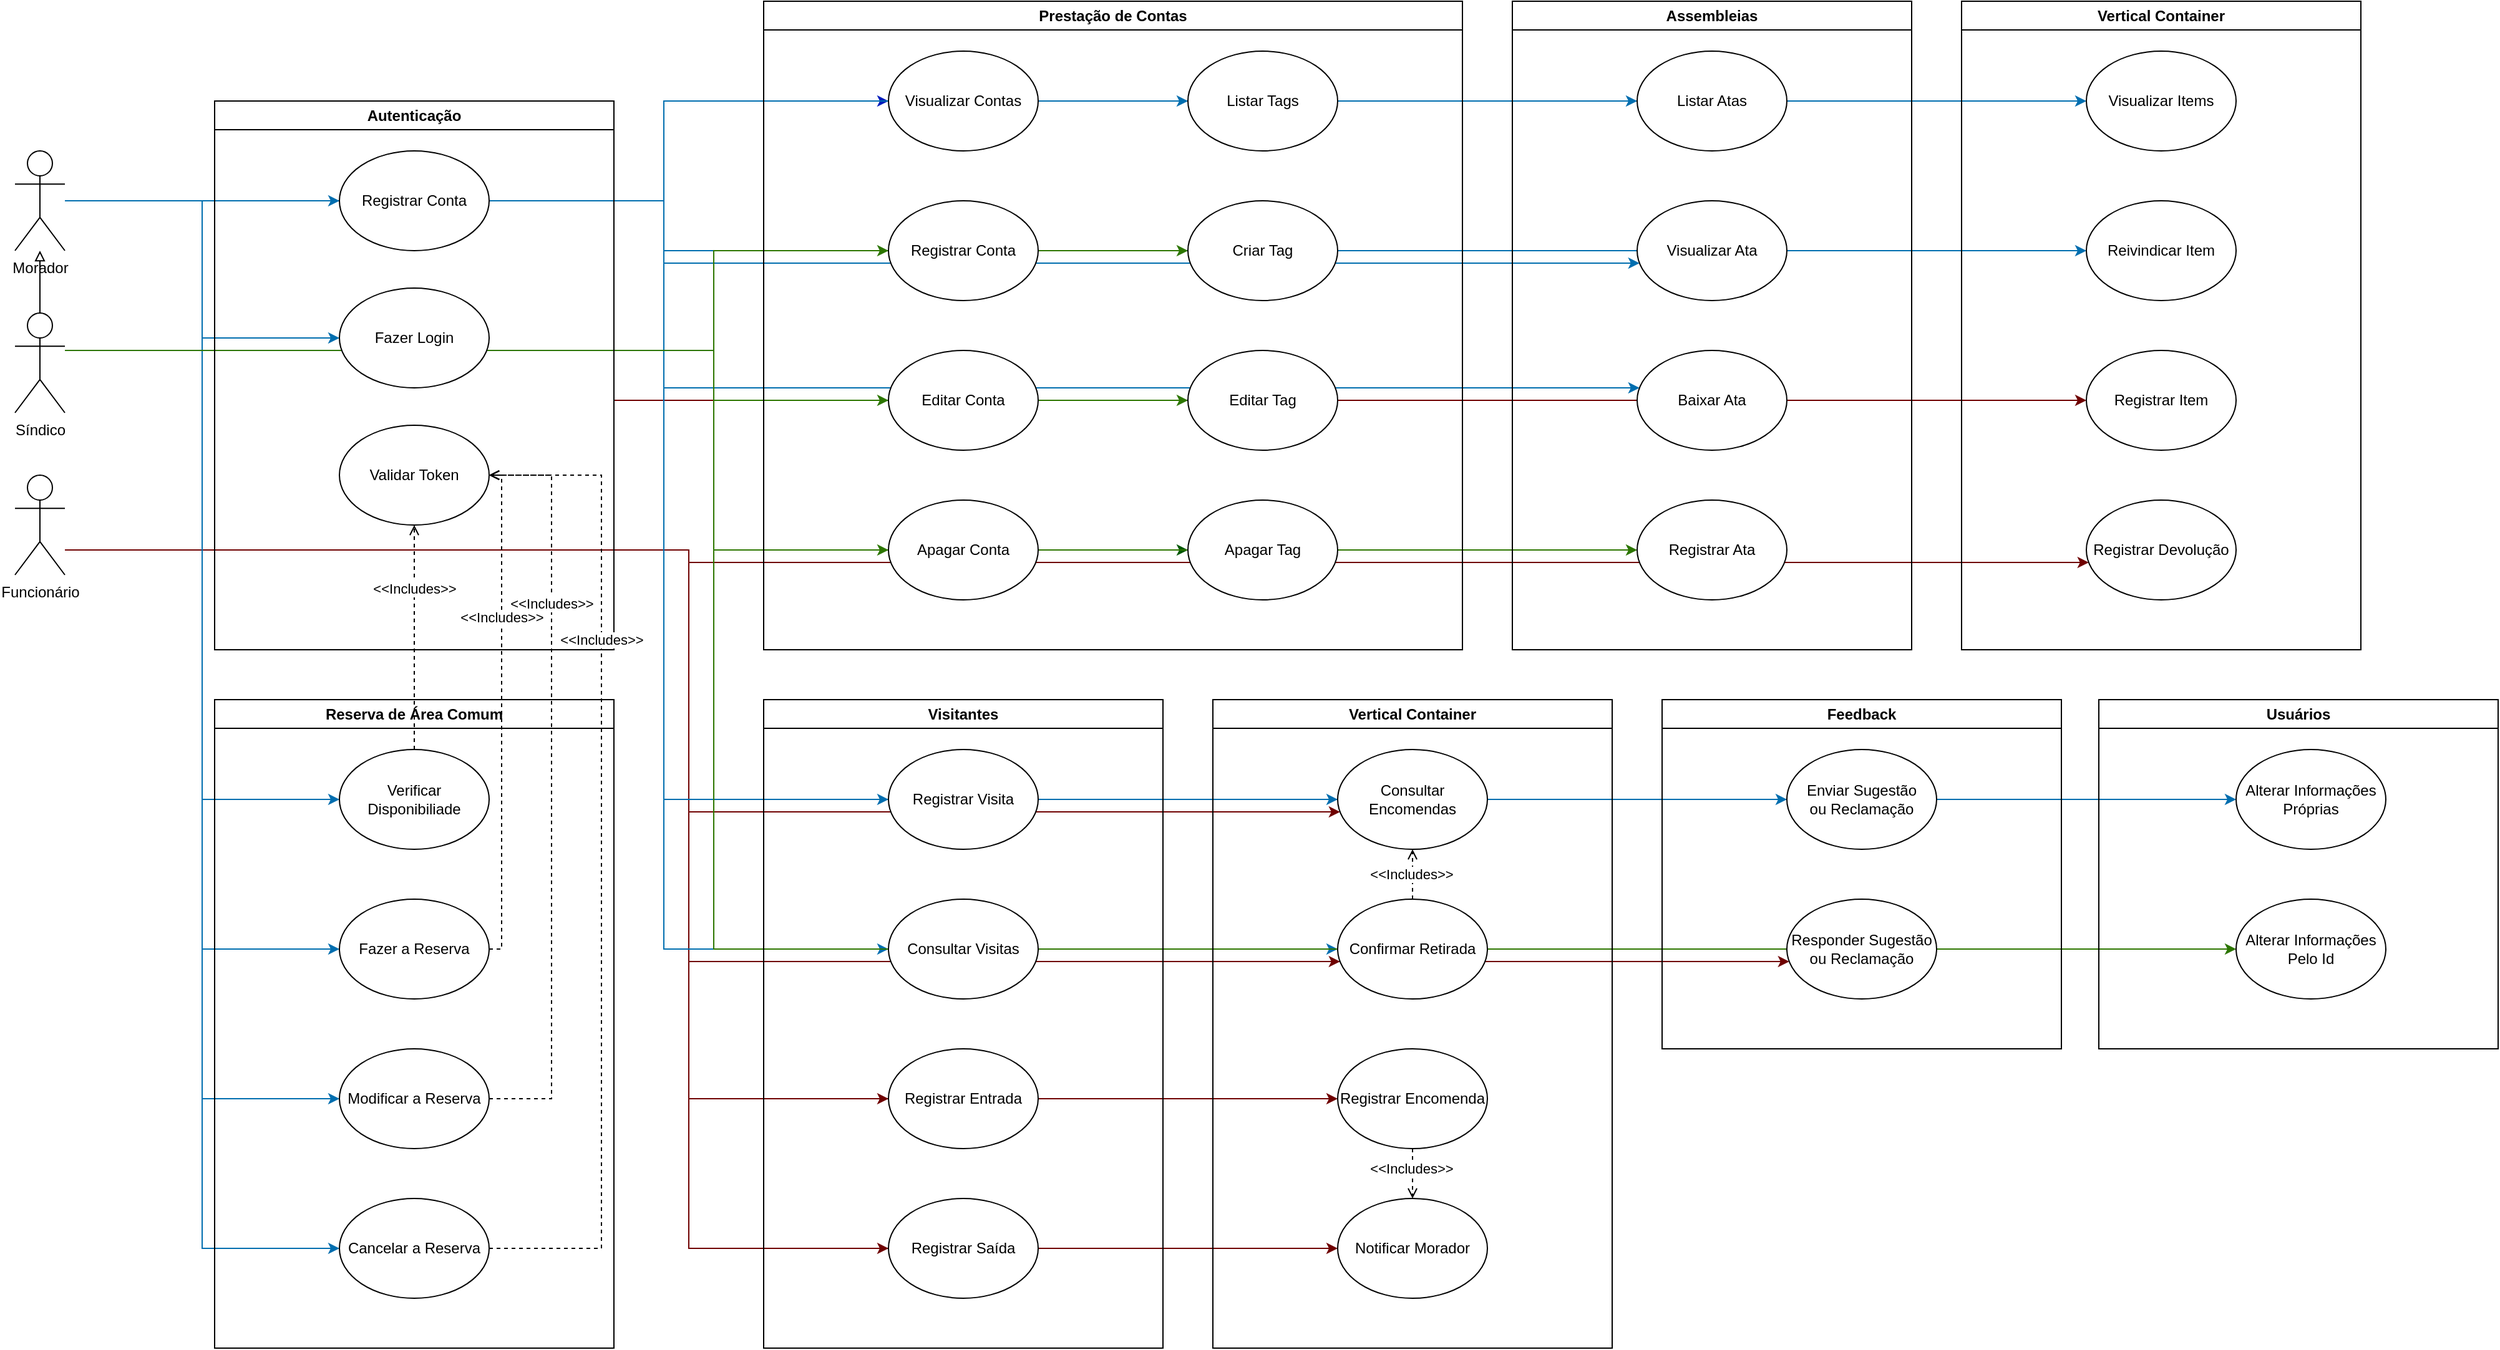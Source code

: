<mxfile version="26.2.14">
  <diagram name="Page-1" id="zuLVGnt89NWVNDSCUZC6">
    <mxGraphModel dx="2491" dy="1209" grid="1" gridSize="10" guides="1" tooltips="1" connect="1" arrows="1" fold="1" page="1" pageScale="1" pageWidth="2400" pageHeight="1500" math="0" shadow="0">
      <root>
        <mxCell id="0" />
        <mxCell id="1" parent="0" />
        <mxCell id="rDHHi_TD0cqusaaZg70z-271" style="edgeStyle=orthogonalEdgeStyle;rounded=0;orthogonalLoop=1;jettySize=auto;html=1;fillColor=#a20025;strokeColor=#6F0000;" parent="1" source="rDHHi_TD0cqusaaZg70z-216" target="rDHHi_TD0cqusaaZg70z-266" edge="1">
          <mxGeometry relative="1" as="geometry">
            <Array as="points">
              <mxPoint x="620" y="480" />
              <mxPoint x="620" y="490" />
            </Array>
          </mxGeometry>
        </mxCell>
        <mxCell id="rDHHi_TD0cqusaaZg70z-270" style="edgeStyle=orthogonalEdgeStyle;rounded=0;orthogonalLoop=1;jettySize=auto;html=1;fillColor=#a20025;strokeColor=#6F0000;" parent="1" source="rDHHi_TD0cqusaaZg70z-216" target="rDHHi_TD0cqusaaZg70z-265" edge="1">
          <mxGeometry relative="1" as="geometry">
            <Array as="points">
              <mxPoint x="560" y="480" />
              <mxPoint x="560" y="360" />
            </Array>
          </mxGeometry>
        </mxCell>
        <mxCell id="rDHHi_TD0cqusaaZg70z-261" style="edgeStyle=orthogonalEdgeStyle;rounded=0;orthogonalLoop=1;jettySize=auto;html=1;fillColor=#a20025;strokeColor=#6F0000;" parent="1" source="rDHHi_TD0cqusaaZg70z-216" target="rDHHi_TD0cqusaaZg70z-258" edge="1">
          <mxGeometry relative="1" as="geometry">
            <Array as="points">
              <mxPoint x="620" y="480" />
              <mxPoint x="620" y="810" />
            </Array>
          </mxGeometry>
        </mxCell>
        <mxCell id="rDHHi_TD0cqusaaZg70z-241" style="edgeStyle=orthogonalEdgeStyle;rounded=0;orthogonalLoop=1;jettySize=auto;html=1;fillColor=#a20025;strokeColor=#6F0000;" parent="1" source="rDHHi_TD0cqusaaZg70z-216" target="rDHHi_TD0cqusaaZg70z-227" edge="1">
          <mxGeometry relative="1" as="geometry">
            <Array as="points">
              <mxPoint x="620" y="480" />
              <mxPoint x="620" y="690" />
            </Array>
          </mxGeometry>
        </mxCell>
        <mxCell id="rDHHi_TD0cqusaaZg70z-240" style="edgeStyle=orthogonalEdgeStyle;rounded=0;orthogonalLoop=1;jettySize=auto;html=1;fillColor=#a20025;strokeColor=#6F0000;" parent="1" source="rDHHi_TD0cqusaaZg70z-216" target="rDHHi_TD0cqusaaZg70z-232" edge="1">
          <mxGeometry relative="1" as="geometry">
            <Array as="points">
              <mxPoint x="620" y="480" />
              <mxPoint x="620" y="810" />
            </Array>
          </mxGeometry>
        </mxCell>
        <mxCell id="rDHHi_TD0cqusaaZg70z-239" style="edgeStyle=orthogonalEdgeStyle;rounded=0;orthogonalLoop=1;jettySize=auto;html=1;fillColor=#a20025;strokeColor=#6F0000;" parent="1" source="rDHHi_TD0cqusaaZg70z-216" target="rDHHi_TD0cqusaaZg70z-229" edge="1">
          <mxGeometry relative="1" as="geometry">
            <Array as="points">
              <mxPoint x="620" y="480" />
              <mxPoint x="620" y="1040" />
            </Array>
          </mxGeometry>
        </mxCell>
        <mxCell id="rDHHi_TD0cqusaaZg70z-238" style="edgeStyle=orthogonalEdgeStyle;rounded=0;orthogonalLoop=1;jettySize=auto;html=1;fillColor=#a20025;strokeColor=#6F0000;" parent="1" source="rDHHi_TD0cqusaaZg70z-216" target="rDHHi_TD0cqusaaZg70z-228" edge="1">
          <mxGeometry relative="1" as="geometry">
            <Array as="points">
              <mxPoint x="620" y="480" />
              <mxPoint x="620" y="920" />
            </Array>
          </mxGeometry>
        </mxCell>
        <mxCell id="rDHHi_TD0cqusaaZg70z-223" style="edgeStyle=orthogonalEdgeStyle;rounded=0;orthogonalLoop=1;jettySize=auto;html=1;entryX=0;entryY=0.5;entryDx=0;entryDy=0;fillColor=#a20025;strokeColor=#6F0000;" parent="1" source="rDHHi_TD0cqusaaZg70z-216" target="rDHHi_TD0cqusaaZg70z-221" edge="1">
          <mxGeometry relative="1" as="geometry">
            <Array as="points">
              <mxPoint x="620" y="480" />
              <mxPoint x="620" y="1040" />
            </Array>
          </mxGeometry>
        </mxCell>
        <mxCell id="rDHHi_TD0cqusaaZg70z-222" style="edgeStyle=orthogonalEdgeStyle;rounded=0;orthogonalLoop=1;jettySize=auto;html=1;entryX=0;entryY=0.5;entryDx=0;entryDy=0;fillColor=#a20025;strokeColor=#6F0000;" parent="1" source="rDHHi_TD0cqusaaZg70z-216" target="rDHHi_TD0cqusaaZg70z-220" edge="1">
          <mxGeometry relative="1" as="geometry">
            <Array as="points">
              <mxPoint x="620" y="480" />
              <mxPoint x="620" y="920" />
            </Array>
          </mxGeometry>
        </mxCell>
        <mxCell id="rDHHi_TD0cqusaaZg70z-167" style="edgeStyle=orthogonalEdgeStyle;rounded=0;orthogonalLoop=1;jettySize=auto;html=1;entryX=0;entryY=0.5;entryDx=0;entryDy=0;fillColor=#1ba1e2;strokeColor=#006EAF;" parent="1" source="rDHHi_TD0cqusaaZg70z-161" target="rDHHi_TD0cqusaaZg70z-166" edge="1">
          <mxGeometry relative="1" as="geometry" />
        </mxCell>
        <mxCell id="rDHHi_TD0cqusaaZg70z-170" style="edgeStyle=orthogonalEdgeStyle;rounded=0;orthogonalLoop=1;jettySize=auto;html=1;entryX=0;entryY=0.5;entryDx=0;entryDy=0;fillColor=#1ba1e2;strokeColor=#006EAF;" parent="1" source="rDHHi_TD0cqusaaZg70z-161" target="rDHHi_TD0cqusaaZg70z-168" edge="1">
          <mxGeometry relative="1" as="geometry" />
        </mxCell>
        <mxCell id="rDHHi_TD0cqusaaZg70z-175" style="edgeStyle=orthogonalEdgeStyle;rounded=0;orthogonalLoop=1;jettySize=auto;html=1;entryX=0;entryY=0.5;entryDx=0;entryDy=0;fillColor=#1ba1e2;strokeColor=#006EAF;" parent="1" source="rDHHi_TD0cqusaaZg70z-161" target="rDHHi_TD0cqusaaZg70z-174" edge="1">
          <mxGeometry relative="1" as="geometry" />
        </mxCell>
        <mxCell id="rDHHi_TD0cqusaaZg70z-177" style="edgeStyle=orthogonalEdgeStyle;rounded=0;orthogonalLoop=1;jettySize=auto;html=1;entryX=0;entryY=0.5;entryDx=0;entryDy=0;fillColor=#1ba1e2;strokeColor=#006EAF;" parent="1" source="rDHHi_TD0cqusaaZg70z-161" target="rDHHi_TD0cqusaaZg70z-176" edge="1">
          <mxGeometry relative="1" as="geometry" />
        </mxCell>
        <mxCell id="rDHHi_TD0cqusaaZg70z-185" style="edgeStyle=orthogonalEdgeStyle;rounded=0;orthogonalLoop=1;jettySize=auto;html=1;entryX=0;entryY=0.5;entryDx=0;entryDy=0;fillColor=#1ba1e2;strokeColor=#006EAF;" parent="1" source="rDHHi_TD0cqusaaZg70z-161" target="rDHHi_TD0cqusaaZg70z-182" edge="1">
          <mxGeometry relative="1" as="geometry" />
        </mxCell>
        <mxCell id="rDHHi_TD0cqusaaZg70z-190" style="edgeStyle=orthogonalEdgeStyle;rounded=0;orthogonalLoop=1;jettySize=auto;html=1;entryX=0;entryY=0.5;entryDx=0;entryDy=0;fillColor=#1ba1e2;strokeColor=#006EAF;" parent="1" source="rDHHi_TD0cqusaaZg70z-161" target="rDHHi_TD0cqusaaZg70z-186" edge="1">
          <mxGeometry relative="1" as="geometry" />
        </mxCell>
        <mxCell id="rDHHi_TD0cqusaaZg70z-206" style="edgeStyle=orthogonalEdgeStyle;rounded=0;orthogonalLoop=1;jettySize=auto;html=1;entryX=0;entryY=0.5;entryDx=0;entryDy=0;fillColor=#0050ef;strokeColor=#001DBC;" parent="1" source="rDHHi_TD0cqusaaZg70z-161" target="rDHHi_TD0cqusaaZg70z-199" edge="1">
          <mxGeometry relative="1" as="geometry">
            <Array as="points">
              <mxPoint x="600" y="200" />
              <mxPoint x="600" y="120" />
            </Array>
          </mxGeometry>
        </mxCell>
        <mxCell id="rDHHi_TD0cqusaaZg70z-207" style="edgeStyle=orthogonalEdgeStyle;rounded=0;orthogonalLoop=1;jettySize=auto;html=1;entryX=0;entryY=0.5;entryDx=0;entryDy=0;fillColor=#1ba1e2;strokeColor=#006EAF;" parent="1" source="rDHHi_TD0cqusaaZg70z-161" target="rDHHi_TD0cqusaaZg70z-205" edge="1">
          <mxGeometry relative="1" as="geometry">
            <Array as="points">
              <mxPoint x="600" y="200" />
              <mxPoint x="600" y="120" />
            </Array>
          </mxGeometry>
        </mxCell>
        <mxCell id="rDHHi_TD0cqusaaZg70z-224" style="edgeStyle=orthogonalEdgeStyle;rounded=0;orthogonalLoop=1;jettySize=auto;html=1;entryX=0;entryY=0.5;entryDx=0;entryDy=0;fillColor=#1ba1e2;strokeColor=#006EAF;" parent="1" source="rDHHi_TD0cqusaaZg70z-161" target="rDHHi_TD0cqusaaZg70z-218" edge="1">
          <mxGeometry relative="1" as="geometry">
            <Array as="points">
              <mxPoint x="600" y="200" />
              <mxPoint x="600" y="680" />
            </Array>
          </mxGeometry>
        </mxCell>
        <mxCell id="rDHHi_TD0cqusaaZg70z-225" style="edgeStyle=orthogonalEdgeStyle;rounded=0;orthogonalLoop=1;jettySize=auto;html=1;entryX=0;entryY=0.5;entryDx=0;entryDy=0;fillColor=#1ba1e2;strokeColor=#006EAF;" parent="1" source="rDHHi_TD0cqusaaZg70z-161" target="rDHHi_TD0cqusaaZg70z-219" edge="1">
          <mxGeometry relative="1" as="geometry">
            <Array as="points">
              <mxPoint x="600" y="200" />
              <mxPoint x="600" y="800" />
            </Array>
          </mxGeometry>
        </mxCell>
        <mxCell id="rDHHi_TD0cqusaaZg70z-235" style="edgeStyle=orthogonalEdgeStyle;rounded=0;orthogonalLoop=1;jettySize=auto;html=1;entryX=0;entryY=0.5;entryDx=0;entryDy=0;fillColor=#1ba1e2;strokeColor=#006EAF;" parent="1" source="rDHHi_TD0cqusaaZg70z-161" target="rDHHi_TD0cqusaaZg70z-227" edge="1">
          <mxGeometry relative="1" as="geometry">
            <Array as="points">
              <mxPoint x="600" y="200" />
              <mxPoint x="600" y="680" />
            </Array>
          </mxGeometry>
        </mxCell>
        <mxCell id="rDHHi_TD0cqusaaZg70z-237" style="edgeStyle=orthogonalEdgeStyle;rounded=0;orthogonalLoop=1;jettySize=auto;html=1;entryX=0;entryY=0.5;entryDx=0;entryDy=0;fillColor=#1ba1e2;strokeColor=#006EAF;" parent="1" source="rDHHi_TD0cqusaaZg70z-161" target="rDHHi_TD0cqusaaZg70z-232" edge="1">
          <mxGeometry relative="1" as="geometry">
            <Array as="points">
              <mxPoint x="600" y="200" />
              <mxPoint x="600" y="800" />
            </Array>
          </mxGeometry>
        </mxCell>
        <mxCell id="rDHHi_TD0cqusaaZg70z-247" style="edgeStyle=orthogonalEdgeStyle;rounded=0;orthogonalLoop=1;jettySize=auto;html=1;fillColor=#1ba1e2;strokeColor=#006EAF;" parent="1" source="rDHHi_TD0cqusaaZg70z-161" target="rDHHi_TD0cqusaaZg70z-243" edge="1">
          <mxGeometry relative="1" as="geometry">
            <Array as="points">
              <mxPoint x="600" y="200" />
              <mxPoint x="600" y="120" />
            </Array>
          </mxGeometry>
        </mxCell>
        <mxCell id="rDHHi_TD0cqusaaZg70z-248" style="edgeStyle=orthogonalEdgeStyle;rounded=0;orthogonalLoop=1;jettySize=auto;html=1;fillColor=#1ba1e2;strokeColor=#006EAF;" parent="1" source="rDHHi_TD0cqusaaZg70z-161" target="rDHHi_TD0cqusaaZg70z-244" edge="1">
          <mxGeometry relative="1" as="geometry">
            <Array as="points">
              <mxPoint x="600" y="200" />
              <mxPoint x="600" y="250" />
            </Array>
          </mxGeometry>
        </mxCell>
        <mxCell id="rDHHi_TD0cqusaaZg70z-249" style="edgeStyle=orthogonalEdgeStyle;rounded=0;orthogonalLoop=1;jettySize=auto;html=1;fillColor=#1ba1e2;strokeColor=#006EAF;" parent="1" source="rDHHi_TD0cqusaaZg70z-161" target="rDHHi_TD0cqusaaZg70z-246" edge="1">
          <mxGeometry relative="1" as="geometry">
            <Array as="points">
              <mxPoint x="600" y="200" />
              <mxPoint x="600" y="350" />
            </Array>
          </mxGeometry>
        </mxCell>
        <mxCell id="rDHHi_TD0cqusaaZg70z-260" style="edgeStyle=orthogonalEdgeStyle;rounded=0;orthogonalLoop=1;jettySize=auto;html=1;entryX=0;entryY=0.5;entryDx=0;entryDy=0;fillColor=#1ba1e2;strokeColor=#006EAF;" parent="1" source="rDHHi_TD0cqusaaZg70z-161" target="rDHHi_TD0cqusaaZg70z-257" edge="1">
          <mxGeometry relative="1" as="geometry">
            <Array as="points">
              <mxPoint x="600" y="200" />
              <mxPoint x="600" y="680" />
            </Array>
          </mxGeometry>
        </mxCell>
        <mxCell id="rDHHi_TD0cqusaaZg70z-267" style="edgeStyle=orthogonalEdgeStyle;rounded=0;orthogonalLoop=1;jettySize=auto;html=1;entryX=0;entryY=0.5;entryDx=0;entryDy=0;fillColor=#1ba1e2;strokeColor=#006EAF;" parent="1" source="rDHHi_TD0cqusaaZg70z-161" target="rDHHi_TD0cqusaaZg70z-263" edge="1">
          <mxGeometry relative="1" as="geometry">
            <Array as="points">
              <mxPoint x="600" y="200" />
              <mxPoint x="600" y="120" />
            </Array>
          </mxGeometry>
        </mxCell>
        <mxCell id="rDHHi_TD0cqusaaZg70z-268" style="edgeStyle=orthogonalEdgeStyle;rounded=0;orthogonalLoop=1;jettySize=auto;html=1;entryX=0;entryY=0.5;entryDx=0;entryDy=0;fillColor=#1ba1e2;strokeColor=#006EAF;" parent="1" source="rDHHi_TD0cqusaaZg70z-161" target="rDHHi_TD0cqusaaZg70z-264" edge="1">
          <mxGeometry relative="1" as="geometry">
            <Array as="points">
              <mxPoint x="600" y="200" />
              <mxPoint x="600" y="240" />
            </Array>
          </mxGeometry>
        </mxCell>
        <mxCell id="PcseFAsvbBpZ7DcTTn1L-4" style="edgeStyle=orthogonalEdgeStyle;rounded=0;orthogonalLoop=1;jettySize=auto;html=1;fillColor=#1ba1e2;strokeColor=#006EAF;" edge="1" parent="1" source="rDHHi_TD0cqusaaZg70z-161" target="PcseFAsvbBpZ7DcTTn1L-3">
          <mxGeometry relative="1" as="geometry">
            <Array as="points">
              <mxPoint x="600" y="200" />
              <mxPoint x="600" y="680" />
            </Array>
          </mxGeometry>
        </mxCell>
        <mxCell id="rDHHi_TD0cqusaaZg70z-161" value="Morador" style="shape=umlActor;verticalLabelPosition=bottom;verticalAlign=top;html=1;outlineConnect=0;" parent="1" vertex="1">
          <mxGeometry x="80" y="160" width="40" height="80" as="geometry" />
        </mxCell>
        <mxCell id="rDHHi_TD0cqusaaZg70z-172" style="edgeStyle=orthogonalEdgeStyle;rounded=0;orthogonalLoop=1;jettySize=auto;html=1;endArrow=block;endFill=0;" parent="1" source="rDHHi_TD0cqusaaZg70z-162" target="rDHHi_TD0cqusaaZg70z-161" edge="1">
          <mxGeometry relative="1" as="geometry" />
        </mxCell>
        <mxCell id="rDHHi_TD0cqusaaZg70z-208" style="edgeStyle=orthogonalEdgeStyle;rounded=0;orthogonalLoop=1;jettySize=auto;html=1;fillColor=#60a917;strokeColor=#2D7600;" parent="1" source="rDHHi_TD0cqusaaZg70z-162" target="rDHHi_TD0cqusaaZg70z-198" edge="1">
          <mxGeometry relative="1" as="geometry">
            <Array as="points">
              <mxPoint x="640" y="320" />
              <mxPoint x="640" y="240" />
            </Array>
          </mxGeometry>
        </mxCell>
        <mxCell id="rDHHi_TD0cqusaaZg70z-209" style="edgeStyle=orthogonalEdgeStyle;rounded=0;orthogonalLoop=1;jettySize=auto;html=1;fillColor=#60a917;strokeColor=#2D7600;" parent="1" source="rDHHi_TD0cqusaaZg70z-162" target="rDHHi_TD0cqusaaZg70z-201" edge="1">
          <mxGeometry relative="1" as="geometry">
            <Array as="points">
              <mxPoint x="640" y="320" />
              <mxPoint x="640" y="360" />
            </Array>
          </mxGeometry>
        </mxCell>
        <mxCell id="rDHHi_TD0cqusaaZg70z-210" style="edgeStyle=orthogonalEdgeStyle;rounded=0;orthogonalLoop=1;jettySize=auto;html=1;entryX=0;entryY=0.5;entryDx=0;entryDy=0;fillColor=#60a917;strokeColor=#2D7600;" parent="1" source="rDHHi_TD0cqusaaZg70z-162" target="rDHHi_TD0cqusaaZg70z-200" edge="1">
          <mxGeometry relative="1" as="geometry">
            <Array as="points">
              <mxPoint x="640" y="320" />
              <mxPoint x="640" y="480" />
            </Array>
          </mxGeometry>
        </mxCell>
        <mxCell id="rDHHi_TD0cqusaaZg70z-211" style="edgeStyle=orthogonalEdgeStyle;rounded=0;orthogonalLoop=1;jettySize=auto;html=1;fillColor=#60a917;strokeColor=#2D7600;" parent="1" source="rDHHi_TD0cqusaaZg70z-162" target="rDHHi_TD0cqusaaZg70z-202" edge="1">
          <mxGeometry relative="1" as="geometry">
            <Array as="points">
              <mxPoint x="640" y="320" />
              <mxPoint x="640" y="240" />
            </Array>
          </mxGeometry>
        </mxCell>
        <mxCell id="rDHHi_TD0cqusaaZg70z-212" style="edgeStyle=orthogonalEdgeStyle;rounded=0;orthogonalLoop=1;jettySize=auto;html=1;fillColor=#60a917;strokeColor=#2D7600;" parent="1" source="rDHHi_TD0cqusaaZg70z-162" target="rDHHi_TD0cqusaaZg70z-203" edge="1">
          <mxGeometry relative="1" as="geometry">
            <Array as="points">
              <mxPoint x="640" y="320" />
              <mxPoint x="640" y="360" />
            </Array>
          </mxGeometry>
        </mxCell>
        <mxCell id="rDHHi_TD0cqusaaZg70z-213" style="edgeStyle=orthogonalEdgeStyle;rounded=0;orthogonalLoop=1;jettySize=auto;html=1;entryX=0;entryY=0.5;entryDx=0;entryDy=0;fillColor=#008a00;strokeColor=#005700;" parent="1" source="rDHHi_TD0cqusaaZg70z-162" target="rDHHi_TD0cqusaaZg70z-204" edge="1">
          <mxGeometry relative="1" as="geometry">
            <Array as="points">
              <mxPoint x="640" y="320" />
              <mxPoint x="640" y="480" />
            </Array>
          </mxGeometry>
        </mxCell>
        <mxCell id="rDHHi_TD0cqusaaZg70z-250" style="edgeStyle=orthogonalEdgeStyle;rounded=0;orthogonalLoop=1;jettySize=auto;html=1;entryX=0;entryY=0.5;entryDx=0;entryDy=0;fillColor=#60a917;strokeColor=#2D7600;" parent="1" source="rDHHi_TD0cqusaaZg70z-162" target="rDHHi_TD0cqusaaZg70z-245" edge="1">
          <mxGeometry relative="1" as="geometry">
            <Array as="points">
              <mxPoint x="640" y="320" />
              <mxPoint x="640" y="480" />
            </Array>
          </mxGeometry>
        </mxCell>
        <mxCell id="PcseFAsvbBpZ7DcTTn1L-5" style="edgeStyle=orthogonalEdgeStyle;rounded=0;orthogonalLoop=1;jettySize=auto;html=1;entryX=0;entryY=0.5;entryDx=0;entryDy=0;fillColor=#60a917;strokeColor=#2D7600;" edge="1" parent="1" source="rDHHi_TD0cqusaaZg70z-162" target="PcseFAsvbBpZ7DcTTn1L-2">
          <mxGeometry relative="1" as="geometry">
            <Array as="points">
              <mxPoint x="640" y="320" />
              <mxPoint x="640" y="800" />
            </Array>
          </mxGeometry>
        </mxCell>
        <mxCell id="rDHHi_TD0cqusaaZg70z-162" value="Sí&lt;span style=&quot;background-color: transparent; color: light-dark(rgb(0, 0, 0), rgb(255, 255, 255));&quot;&gt;ndico&lt;/span&gt;" style="shape=umlActor;verticalLabelPosition=bottom;verticalAlign=top;html=1;outlineConnect=0;" parent="1" vertex="1">
          <mxGeometry x="80" y="290" width="40" height="80" as="geometry" />
        </mxCell>
        <mxCell id="rDHHi_TD0cqusaaZg70z-163" value="Autenticação" style="swimlane;whiteSpace=wrap;html=1;" parent="1" vertex="1">
          <mxGeometry x="240" y="120" width="320" height="440" as="geometry">
            <mxRectangle x="2600" y="2520" width="110" height="30" as="alternateBounds" />
          </mxGeometry>
        </mxCell>
        <mxCell id="rDHHi_TD0cqusaaZg70z-166" value="Registrar Conta" style="ellipse;whiteSpace=wrap;html=1;" parent="rDHHi_TD0cqusaaZg70z-163" vertex="1">
          <mxGeometry x="100" y="40" width="120" height="80" as="geometry" />
        </mxCell>
        <mxCell id="rDHHi_TD0cqusaaZg70z-168" value="Fazer Login" style="ellipse;whiteSpace=wrap;html=1;" parent="rDHHi_TD0cqusaaZg70z-163" vertex="1">
          <mxGeometry x="100" y="150" width="120" height="80" as="geometry" />
        </mxCell>
        <mxCell id="rDHHi_TD0cqusaaZg70z-169" value="Validar Token" style="ellipse;whiteSpace=wrap;html=1;" parent="rDHHi_TD0cqusaaZg70z-163" vertex="1">
          <mxGeometry x="100" y="260" width="120" height="80" as="geometry" />
        </mxCell>
        <mxCell id="rDHHi_TD0cqusaaZg70z-173" value="Reserva de Área Comum" style="swimlane;whiteSpace=wrap;html=1;" parent="1" vertex="1">
          <mxGeometry x="240" y="600" width="320" height="520" as="geometry">
            <mxRectangle x="2600" y="2990" width="180" height="30" as="alternateBounds" />
          </mxGeometry>
        </mxCell>
        <mxCell id="rDHHi_TD0cqusaaZg70z-174" value="Verificar Disponibiliade" style="ellipse;whiteSpace=wrap;html=1;" parent="rDHHi_TD0cqusaaZg70z-173" vertex="1">
          <mxGeometry x="100" y="40" width="120" height="80" as="geometry" />
        </mxCell>
        <mxCell id="rDHHi_TD0cqusaaZg70z-176" value="Fazer a Reserva" style="ellipse;whiteSpace=wrap;html=1;" parent="rDHHi_TD0cqusaaZg70z-173" vertex="1">
          <mxGeometry x="100" y="160" width="120" height="80" as="geometry" />
        </mxCell>
        <mxCell id="rDHHi_TD0cqusaaZg70z-182" value="Modificar a Reserva" style="ellipse;whiteSpace=wrap;html=1;" parent="rDHHi_TD0cqusaaZg70z-173" vertex="1">
          <mxGeometry x="100" y="280" width="120" height="80" as="geometry" />
        </mxCell>
        <mxCell id="rDHHi_TD0cqusaaZg70z-186" value="Cancelar a Reserva" style="ellipse;whiteSpace=wrap;html=1;" parent="rDHHi_TD0cqusaaZg70z-173" vertex="1">
          <mxGeometry x="100" y="400" width="120" height="80" as="geometry" />
        </mxCell>
        <mxCell id="rDHHi_TD0cqusaaZg70z-178" style="edgeStyle=orthogonalEdgeStyle;rounded=0;orthogonalLoop=1;jettySize=auto;html=1;entryX=0.5;entryY=1;entryDx=0;entryDy=0;endArrow=open;endFill=0;dashed=1;strokeColor=default;" parent="1" source="rDHHi_TD0cqusaaZg70z-174" target="rDHHi_TD0cqusaaZg70z-169" edge="1">
          <mxGeometry relative="1" as="geometry" />
        </mxCell>
        <mxCell id="rDHHi_TD0cqusaaZg70z-179" value="&amp;lt;&amp;lt;Includes&amp;gt;&amp;gt;" style="edgeLabel;html=1;align=center;verticalAlign=middle;resizable=0;points=[];" parent="rDHHi_TD0cqusaaZg70z-178" vertex="1" connectable="0">
          <mxGeometry x="0.141" relative="1" as="geometry">
            <mxPoint y="-27" as="offset" />
          </mxGeometry>
        </mxCell>
        <mxCell id="rDHHi_TD0cqusaaZg70z-180" style="edgeStyle=orthogonalEdgeStyle;rounded=0;orthogonalLoop=1;jettySize=auto;html=1;entryX=1;entryY=0.5;entryDx=0;entryDy=0;dashed=1;endArrow=open;endFill=0;" parent="1" source="rDHHi_TD0cqusaaZg70z-176" target="rDHHi_TD0cqusaaZg70z-169" edge="1">
          <mxGeometry relative="1" as="geometry">
            <Array as="points">
              <mxPoint x="470" y="800" />
              <mxPoint x="470" y="420" />
            </Array>
          </mxGeometry>
        </mxCell>
        <mxCell id="rDHHi_TD0cqusaaZg70z-181" value="&amp;lt;&amp;lt;Includes&amp;gt;&amp;gt;" style="edgeLabel;html=1;align=center;verticalAlign=middle;resizable=0;points=[];" parent="rDHHi_TD0cqusaaZg70z-180" vertex="1" connectable="0">
          <mxGeometry x="0.357" y="1" relative="1" as="geometry">
            <mxPoint x="1" y="-5" as="offset" />
          </mxGeometry>
        </mxCell>
        <mxCell id="rDHHi_TD0cqusaaZg70z-183" style="edgeStyle=orthogonalEdgeStyle;rounded=0;orthogonalLoop=1;jettySize=auto;html=1;entryX=1;entryY=0.5;entryDx=0;entryDy=0;dashed=1;endArrow=open;endFill=0;exitX=1;exitY=0.5;exitDx=0;exitDy=0;" parent="1" source="rDHHi_TD0cqusaaZg70z-182" target="rDHHi_TD0cqusaaZg70z-169" edge="1">
          <mxGeometry relative="1" as="geometry">
            <mxPoint x="470" y="950" as="sourcePoint" />
            <Array as="points">
              <mxPoint x="510" y="920" />
              <mxPoint x="510" y="420" />
            </Array>
          </mxGeometry>
        </mxCell>
        <mxCell id="rDHHi_TD0cqusaaZg70z-184" value="&amp;lt;&amp;lt;Includes&amp;gt;&amp;gt;" style="edgeLabel;html=1;align=center;verticalAlign=middle;resizable=0;points=[];" parent="rDHHi_TD0cqusaaZg70z-183" vertex="1" connectable="0">
          <mxGeometry x="0.42" relative="1" as="geometry">
            <mxPoint y="-21" as="offset" />
          </mxGeometry>
        </mxCell>
        <mxCell id="rDHHi_TD0cqusaaZg70z-187" style="edgeStyle=orthogonalEdgeStyle;rounded=0;orthogonalLoop=1;jettySize=auto;html=1;entryX=1;entryY=0.5;entryDx=0;entryDy=0;dashed=1;endArrow=open;endFill=0;exitX=1;exitY=0.5;exitDx=0;exitDy=0;movable=1;resizable=1;rotatable=1;deletable=1;editable=1;locked=0;connectable=1;" parent="1" source="rDHHi_TD0cqusaaZg70z-186" target="rDHHi_TD0cqusaaZg70z-169" edge="1">
          <mxGeometry relative="1" as="geometry">
            <mxPoint x="470" y="1080" as="sourcePoint" />
            <Array as="points">
              <mxPoint x="550" y="1040" />
              <mxPoint x="550" y="420" />
            </Array>
          </mxGeometry>
        </mxCell>
        <mxCell id="rDHHi_TD0cqusaaZg70z-189" value="&amp;lt;&amp;lt;Includes&amp;gt;&amp;gt;" style="edgeLabel;html=1;align=center;verticalAlign=middle;resizable=0;points=[];" parent="rDHHi_TD0cqusaaZg70z-187" vertex="1" connectable="0">
          <mxGeometry x="0.437" y="1" relative="1" as="geometry">
            <mxPoint x="1" y="-3" as="offset" />
          </mxGeometry>
        </mxCell>
        <mxCell id="rDHHi_TD0cqusaaZg70z-197" value="Prestação de Contas" style="swimlane;whiteSpace=wrap;html=1;" parent="1" vertex="1">
          <mxGeometry x="680" y="40" width="560" height="520" as="geometry" />
        </mxCell>
        <mxCell id="rDHHi_TD0cqusaaZg70z-198" value="Registrar Conta" style="ellipse;whiteSpace=wrap;html=1;container=0;" parent="rDHHi_TD0cqusaaZg70z-197" vertex="1">
          <mxGeometry x="100" y="160" width="120" height="80" as="geometry" />
        </mxCell>
        <mxCell id="rDHHi_TD0cqusaaZg70z-201" value="Editar Conta" style="ellipse;whiteSpace=wrap;html=1;container=0;" parent="rDHHi_TD0cqusaaZg70z-197" vertex="1">
          <mxGeometry x="100" y="280" width="120" height="80" as="geometry" />
        </mxCell>
        <mxCell id="rDHHi_TD0cqusaaZg70z-200" value="Apagar Conta" style="ellipse;whiteSpace=wrap;html=1;container=0;" parent="rDHHi_TD0cqusaaZg70z-197" vertex="1">
          <mxGeometry x="100" y="400" width="120" height="80" as="geometry" />
        </mxCell>
        <mxCell id="rDHHi_TD0cqusaaZg70z-199" value="Visualizar Contas" style="ellipse;whiteSpace=wrap;html=1;container=0;" parent="rDHHi_TD0cqusaaZg70z-197" vertex="1">
          <mxGeometry x="100" y="40" width="120" height="80" as="geometry" />
        </mxCell>
        <mxCell id="rDHHi_TD0cqusaaZg70z-205" value="Listar Tags" style="ellipse;whiteSpace=wrap;html=1;container=0;" parent="rDHHi_TD0cqusaaZg70z-197" vertex="1">
          <mxGeometry x="340" y="40" width="120" height="80" as="geometry" />
        </mxCell>
        <mxCell id="rDHHi_TD0cqusaaZg70z-202" value="Criar Tag" style="ellipse;whiteSpace=wrap;html=1;container=0;" parent="rDHHi_TD0cqusaaZg70z-197" vertex="1">
          <mxGeometry x="340" y="160" width="120" height="80" as="geometry" />
        </mxCell>
        <mxCell id="rDHHi_TD0cqusaaZg70z-203" value="Editar Tag" style="ellipse;whiteSpace=wrap;html=1;container=0;" parent="rDHHi_TD0cqusaaZg70z-197" vertex="1">
          <mxGeometry x="340" y="280" width="120" height="80" as="geometry" />
        </mxCell>
        <mxCell id="rDHHi_TD0cqusaaZg70z-204" value="Apagar Tag" style="ellipse;whiteSpace=wrap;html=1;container=0;" parent="rDHHi_TD0cqusaaZg70z-197" vertex="1">
          <mxGeometry x="340" y="400" width="120" height="80" as="geometry" />
        </mxCell>
        <mxCell id="rDHHi_TD0cqusaaZg70z-215" value="Visitantes" style="swimlane;whiteSpace=wrap;html=1;" parent="1" vertex="1">
          <mxGeometry x="680" y="600" width="320" height="520" as="geometry" />
        </mxCell>
        <mxCell id="rDHHi_TD0cqusaaZg70z-218" value="Registrar Visita" style="ellipse;whiteSpace=wrap;html=1;" parent="rDHHi_TD0cqusaaZg70z-215" vertex="1">
          <mxGeometry x="100" y="40" width="120" height="80" as="geometry" />
        </mxCell>
        <mxCell id="rDHHi_TD0cqusaaZg70z-219" value="Consultar Visitas" style="ellipse;whiteSpace=wrap;html=1;" parent="rDHHi_TD0cqusaaZg70z-215" vertex="1">
          <mxGeometry x="100" y="160" width="120" height="80" as="geometry" />
        </mxCell>
        <mxCell id="rDHHi_TD0cqusaaZg70z-220" value="Registrar Entrada" style="ellipse;whiteSpace=wrap;html=1;" parent="rDHHi_TD0cqusaaZg70z-215" vertex="1">
          <mxGeometry x="100" y="280" width="120" height="80" as="geometry" />
        </mxCell>
        <mxCell id="rDHHi_TD0cqusaaZg70z-221" value="Registrar Saída" style="ellipse;whiteSpace=wrap;html=1;" parent="rDHHi_TD0cqusaaZg70z-215" vertex="1">
          <mxGeometry x="100" y="400" width="120" height="80" as="geometry" />
        </mxCell>
        <mxCell id="rDHHi_TD0cqusaaZg70z-216" value="Funcionário" style="shape=umlActor;verticalLabelPosition=bottom;verticalAlign=top;html=1;outlineConnect=0;" parent="1" vertex="1">
          <mxGeometry x="80" y="420" width="40" height="80" as="geometry" />
        </mxCell>
        <mxCell id="rDHHi_TD0cqusaaZg70z-226" value="Vertical Container" style="swimlane;whiteSpace=wrap;html=1;" parent="1" vertex="1">
          <mxGeometry x="1040" y="600" width="320" height="520" as="geometry" />
        </mxCell>
        <mxCell id="rDHHi_TD0cqusaaZg70z-227" value="Consultar Encomendas" style="ellipse;whiteSpace=wrap;html=1;" parent="rDHHi_TD0cqusaaZg70z-226" vertex="1">
          <mxGeometry x="100" y="40" width="120" height="80" as="geometry" />
        </mxCell>
        <mxCell id="rDHHi_TD0cqusaaZg70z-233" style="edgeStyle=orthogonalEdgeStyle;rounded=0;orthogonalLoop=1;jettySize=auto;html=1;entryX=0.5;entryY=1;entryDx=0;entryDy=0;endArrow=open;endFill=0;dashed=1;" parent="rDHHi_TD0cqusaaZg70z-226" source="rDHHi_TD0cqusaaZg70z-232" target="rDHHi_TD0cqusaaZg70z-227" edge="1">
          <mxGeometry relative="1" as="geometry">
            <Array as="points">
              <mxPoint x="160" y="150" />
              <mxPoint x="160" y="150" />
            </Array>
          </mxGeometry>
        </mxCell>
        <mxCell id="rDHHi_TD0cqusaaZg70z-234" value="&amp;lt;&amp;lt;Includes&amp;gt;&amp;gt;" style="edgeLabel;html=1;align=center;verticalAlign=middle;resizable=0;points=[];" parent="rDHHi_TD0cqusaaZg70z-233" vertex="1" connectable="0">
          <mxGeometry x="0.01" y="1" relative="1" as="geometry">
            <mxPoint as="offset" />
          </mxGeometry>
        </mxCell>
        <mxCell id="rDHHi_TD0cqusaaZg70z-232" value="Confirmar Retirada" style="ellipse;whiteSpace=wrap;html=1;" parent="rDHHi_TD0cqusaaZg70z-226" vertex="1">
          <mxGeometry x="100" y="160" width="120" height="80" as="geometry" />
        </mxCell>
        <mxCell id="rDHHi_TD0cqusaaZg70z-230" style="edgeStyle=orthogonalEdgeStyle;rounded=0;orthogonalLoop=1;jettySize=auto;html=1;entryX=0.5;entryY=0;entryDx=0;entryDy=0;endArrow=open;endFill=0;dashed=1;" parent="rDHHi_TD0cqusaaZg70z-226" source="rDHHi_TD0cqusaaZg70z-228" target="rDHHi_TD0cqusaaZg70z-229" edge="1">
          <mxGeometry relative="1" as="geometry" />
        </mxCell>
        <mxCell id="rDHHi_TD0cqusaaZg70z-231" value="&amp;lt;&amp;lt;Includes&amp;gt;&amp;gt;" style="edgeLabel;html=1;align=center;verticalAlign=middle;resizable=0;points=[];" parent="rDHHi_TD0cqusaaZg70z-230" vertex="1" connectable="0">
          <mxGeometry x="-0.194" y="-1" relative="1" as="geometry">
            <mxPoint as="offset" />
          </mxGeometry>
        </mxCell>
        <mxCell id="rDHHi_TD0cqusaaZg70z-228" value="Registrar Encomenda" style="ellipse;whiteSpace=wrap;html=1;" parent="rDHHi_TD0cqusaaZg70z-226" vertex="1">
          <mxGeometry x="100" y="280" width="120" height="80" as="geometry" />
        </mxCell>
        <mxCell id="rDHHi_TD0cqusaaZg70z-229" value="Notificar Morador" style="ellipse;whiteSpace=wrap;html=1;" parent="rDHHi_TD0cqusaaZg70z-226" vertex="1">
          <mxGeometry x="100" y="400" width="120" height="80" as="geometry" />
        </mxCell>
        <mxCell id="rDHHi_TD0cqusaaZg70z-242" value="Assembleias" style="swimlane;whiteSpace=wrap;html=1;" parent="1" vertex="1">
          <mxGeometry x="1280" y="40" width="320" height="520" as="geometry" />
        </mxCell>
        <mxCell id="rDHHi_TD0cqusaaZg70z-243" value="Listar Atas" style="ellipse;whiteSpace=wrap;html=1;" parent="rDHHi_TD0cqusaaZg70z-242" vertex="1">
          <mxGeometry x="100" y="40" width="120" height="80" as="geometry" />
        </mxCell>
        <mxCell id="rDHHi_TD0cqusaaZg70z-244" value="Visualizar Ata" style="ellipse;whiteSpace=wrap;html=1;" parent="rDHHi_TD0cqusaaZg70z-242" vertex="1">
          <mxGeometry x="100" y="160" width="120" height="80" as="geometry" />
        </mxCell>
        <mxCell id="rDHHi_TD0cqusaaZg70z-245" value="Registrar Ata" style="ellipse;whiteSpace=wrap;html=1;" parent="rDHHi_TD0cqusaaZg70z-242" vertex="1">
          <mxGeometry x="100" y="400" width="120" height="80" as="geometry" />
        </mxCell>
        <mxCell id="rDHHi_TD0cqusaaZg70z-246" value="Baixar Ata" style="ellipse;whiteSpace=wrap;html=1;" parent="rDHHi_TD0cqusaaZg70z-242" vertex="1">
          <mxGeometry x="100" y="280" width="120" height="80" as="geometry" />
        </mxCell>
        <mxCell id="rDHHi_TD0cqusaaZg70z-256" value="Feedback" style="swimlane;whiteSpace=wrap;html=1;" parent="1" vertex="1">
          <mxGeometry x="1400" y="600" width="320" height="280" as="geometry" />
        </mxCell>
        <mxCell id="rDHHi_TD0cqusaaZg70z-257" value="Enviar Sugestão&lt;div&gt;ou Reclamação&lt;/div&gt;" style="ellipse;whiteSpace=wrap;html=1;" parent="rDHHi_TD0cqusaaZg70z-256" vertex="1">
          <mxGeometry x="100" y="40" width="120" height="80" as="geometry" />
        </mxCell>
        <mxCell id="rDHHi_TD0cqusaaZg70z-258" value="Responder Sugestão ou Reclamação" style="ellipse;whiteSpace=wrap;html=1;" parent="rDHHi_TD0cqusaaZg70z-256" vertex="1">
          <mxGeometry x="100" y="160" width="120" height="80" as="geometry" />
        </mxCell>
        <mxCell id="rDHHi_TD0cqusaaZg70z-262" value="Vertical Container" style="swimlane;whiteSpace=wrap;html=1;" parent="1" vertex="1">
          <mxGeometry x="1640" y="40" width="320" height="520" as="geometry" />
        </mxCell>
        <mxCell id="rDHHi_TD0cqusaaZg70z-263" value="Visualizar Items" style="ellipse;whiteSpace=wrap;html=1;" parent="rDHHi_TD0cqusaaZg70z-262" vertex="1">
          <mxGeometry x="100" y="40" width="120" height="80" as="geometry" />
        </mxCell>
        <mxCell id="rDHHi_TD0cqusaaZg70z-264" value="Reivindicar Item" style="ellipse;whiteSpace=wrap;html=1;" parent="rDHHi_TD0cqusaaZg70z-262" vertex="1">
          <mxGeometry x="100" y="160" width="120" height="80" as="geometry" />
        </mxCell>
        <mxCell id="rDHHi_TD0cqusaaZg70z-265" value="Registrar Item" style="ellipse;whiteSpace=wrap;html=1;" parent="rDHHi_TD0cqusaaZg70z-262" vertex="1">
          <mxGeometry x="100" y="280" width="120" height="80" as="geometry" />
        </mxCell>
        <mxCell id="rDHHi_TD0cqusaaZg70z-266" value="Registrar Devolução" style="ellipse;whiteSpace=wrap;html=1;" parent="rDHHi_TD0cqusaaZg70z-262" vertex="1">
          <mxGeometry x="100" y="400" width="120" height="80" as="geometry" />
        </mxCell>
        <mxCell id="PcseFAsvbBpZ7DcTTn1L-1" value="Usuários" style="swimlane;whiteSpace=wrap;html=1;" vertex="1" parent="1">
          <mxGeometry x="1750" y="600" width="320" height="280" as="geometry" />
        </mxCell>
        <mxCell id="PcseFAsvbBpZ7DcTTn1L-2" value="Alterar Informações Pelo Id" style="ellipse;whiteSpace=wrap;html=1;" vertex="1" parent="PcseFAsvbBpZ7DcTTn1L-1">
          <mxGeometry x="110" y="160" width="120" height="80" as="geometry" />
        </mxCell>
        <mxCell id="PcseFAsvbBpZ7DcTTn1L-3" value="Alterar Informações Próprias" style="ellipse;whiteSpace=wrap;html=1;" vertex="1" parent="PcseFAsvbBpZ7DcTTn1L-1">
          <mxGeometry x="110" y="40" width="120" height="80" as="geometry" />
        </mxCell>
      </root>
    </mxGraphModel>
  </diagram>
</mxfile>
